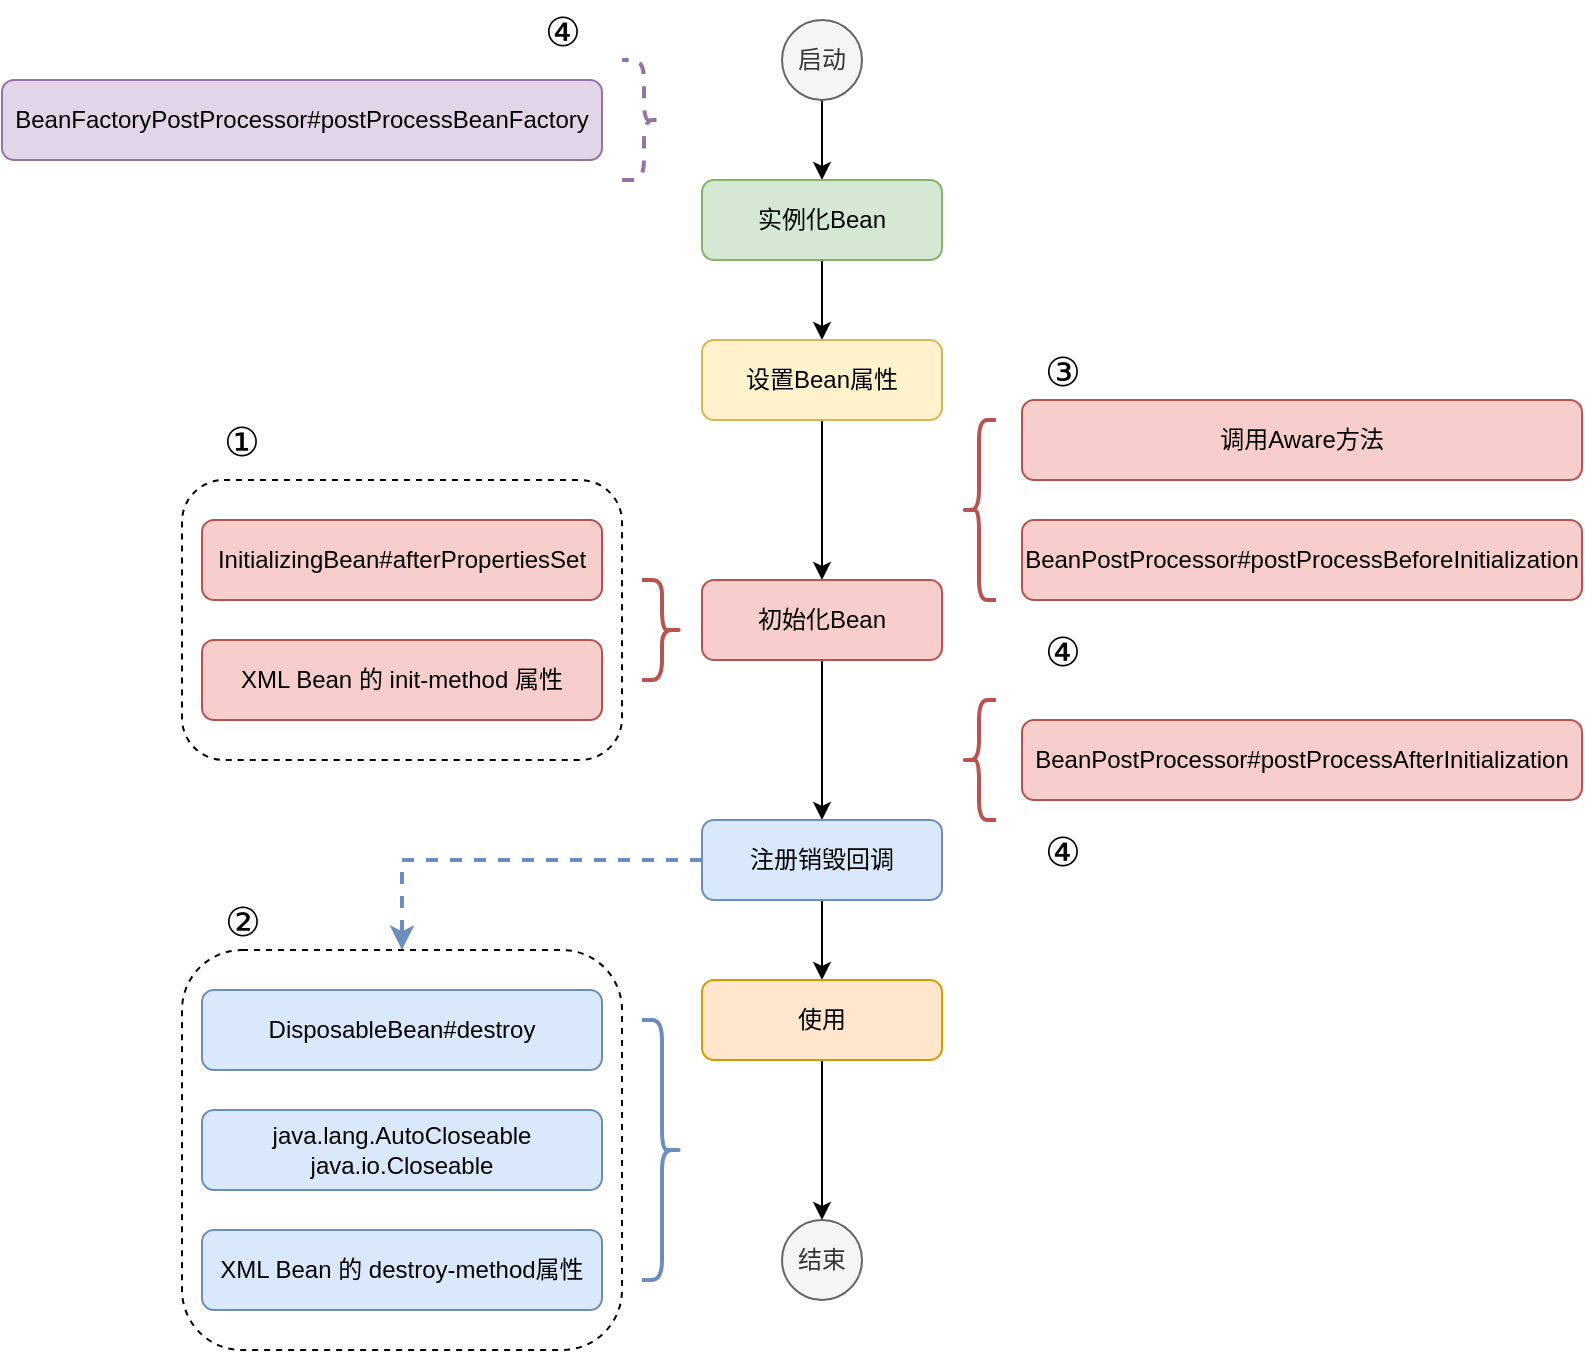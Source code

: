 <mxfile version="12.4.2" type="device" pages="1"><diagram id="3k9iS63QTuktHZgAB87f" name="第 1 页"><mxGraphModel dx="1933" dy="830" grid="1" gridSize="10" guides="1" tooltips="1" connect="1" arrows="1" fold="1" page="1" pageScale="1" pageWidth="827" pageHeight="1169" math="0" shadow="0"><root><mxCell id="0"/><mxCell id="1" parent="0"/><mxCell id="PSf7GRbKaHj4a42h-vwM-44" value="" style="rounded=1;whiteSpace=wrap;html=1;strokeWidth=1;dashed=1;" vertex="1" parent="1"><mxGeometry x="20" y="350" width="220" height="140" as="geometry"/></mxCell><mxCell id="PSf7GRbKaHj4a42h-vwM-42" value="" style="rounded=1;whiteSpace=wrap;html=1;strokeWidth=1;dashed=1;" vertex="1" parent="1"><mxGeometry x="20" y="585" width="220" height="200" as="geometry"/></mxCell><mxCell id="PSf7GRbKaHj4a42h-vwM-5" style="edgeStyle=orthogonalEdgeStyle;rounded=0;orthogonalLoop=1;jettySize=auto;html=1;entryX=0.5;entryY=0;entryDx=0;entryDy=0;fillColor=#d5e8d4;strokeColor=#000000;" edge="1" parent="1" source="PSf7GRbKaHj4a42h-vwM-3" target="PSf7GRbKaHj4a42h-vwM-4"><mxGeometry relative="1" as="geometry"/></mxCell><mxCell id="PSf7GRbKaHj4a42h-vwM-3" value="启动" style="ellipse;whiteSpace=wrap;html=1;aspect=fixed;fillColor=#f5f5f5;strokeColor=#666666;fontColor=#333333;" vertex="1" parent="1"><mxGeometry x="320" y="120" width="40" height="40" as="geometry"/></mxCell><mxCell id="PSf7GRbKaHj4a42h-vwM-7" style="edgeStyle=orthogonalEdgeStyle;rounded=0;orthogonalLoop=1;jettySize=auto;html=1;entryX=0.5;entryY=0;entryDx=0;entryDy=0;fillColor=#d5e8d4;strokeColor=#000000;" edge="1" parent="1" source="PSf7GRbKaHj4a42h-vwM-4" target="PSf7GRbKaHj4a42h-vwM-6"><mxGeometry relative="1" as="geometry"/></mxCell><mxCell id="PSf7GRbKaHj4a42h-vwM-4" value="实例化Bean" style="rounded=1;whiteSpace=wrap;html=1;fillColor=#d5e8d4;strokeColor=#82b366;" vertex="1" parent="1"><mxGeometry x="280" y="200" width="120" height="40" as="geometry"/></mxCell><mxCell id="PSf7GRbKaHj4a42h-vwM-9" style="edgeStyle=orthogonalEdgeStyle;rounded=0;orthogonalLoop=1;jettySize=auto;html=1;entryX=0.5;entryY=0;entryDx=0;entryDy=0;fillColor=#d5e8d4;strokeColor=#000000;" edge="1" parent="1" source="PSf7GRbKaHj4a42h-vwM-6" target="PSf7GRbKaHj4a42h-vwM-8"><mxGeometry relative="1" as="geometry"/></mxCell><mxCell id="PSf7GRbKaHj4a42h-vwM-6" value="设置Bean属性" style="rounded=1;whiteSpace=wrap;html=1;fillColor=#fff2cc;strokeColor=#d6b656;" vertex="1" parent="1"><mxGeometry x="280" y="280" width="120" height="40" as="geometry"/></mxCell><mxCell id="PSf7GRbKaHj4a42h-vwM-16" style="edgeStyle=orthogonalEdgeStyle;rounded=0;orthogonalLoop=1;jettySize=auto;html=1;fillColor=#d5e8d4;strokeColor=#000000;" edge="1" parent="1" source="PSf7GRbKaHj4a42h-vwM-8" target="PSf7GRbKaHj4a42h-vwM-15"><mxGeometry relative="1" as="geometry"/></mxCell><mxCell id="PSf7GRbKaHj4a42h-vwM-8" value="初始化Bean" style="rounded=1;whiteSpace=wrap;html=1;fillColor=#f8cecc;strokeColor=#b85450;" vertex="1" parent="1"><mxGeometry x="280" y="400" width="120" height="40" as="geometry"/></mxCell><mxCell id="PSf7GRbKaHj4a42h-vwM-11" value="InitializingBean#afterPropertiesSet" style="rounded=1;whiteSpace=wrap;html=1;fillColor=#f8cecc;strokeColor=#b85450;" vertex="1" parent="1"><mxGeometry x="30" y="370" width="200" height="40" as="geometry"/></mxCell><mxCell id="PSf7GRbKaHj4a42h-vwM-12" value="" style="shape=curlyBracket;whiteSpace=wrap;html=1;rounded=1;direction=west;fillColor=#f8cecc;strokeColor=#b85450;strokeWidth=2;perimeterSpacing=0;" vertex="1" parent="1"><mxGeometry x="250" y="400" width="20" height="50" as="geometry"/></mxCell><mxCell id="PSf7GRbKaHj4a42h-vwM-14" value="XML Bean 的 init-method 属性" style="rounded=1;whiteSpace=wrap;html=1;fillColor=#f8cecc;strokeColor=#b85450;" vertex="1" parent="1"><mxGeometry x="30" y="430" width="200" height="40" as="geometry"/></mxCell><mxCell id="PSf7GRbKaHj4a42h-vwM-26" style="edgeStyle=orthogonalEdgeStyle;rounded=0;orthogonalLoop=1;jettySize=auto;html=1;entryX=0.5;entryY=0;entryDx=0;entryDy=0;fillColor=#d5e8d4;strokeColor=#000000;" edge="1" parent="1" source="PSf7GRbKaHj4a42h-vwM-15" target="PSf7GRbKaHj4a42h-vwM-25"><mxGeometry relative="1" as="geometry"/></mxCell><mxCell id="PSf7GRbKaHj4a42h-vwM-43" style="edgeStyle=orthogonalEdgeStyle;rounded=0;orthogonalLoop=1;jettySize=auto;html=1;entryX=0.5;entryY=0;entryDx=0;entryDy=0;dashed=1;strokeColor=#6c8ebf;fillColor=#dae8fc;strokeWidth=2;" edge="1" parent="1" source="PSf7GRbKaHj4a42h-vwM-15" target="PSf7GRbKaHj4a42h-vwM-42"><mxGeometry relative="1" as="geometry"/></mxCell><mxCell id="PSf7GRbKaHj4a42h-vwM-15" value="注册销毁回调" style="rounded=1;whiteSpace=wrap;html=1;fillColor=#dae8fc;strokeColor=#6c8ebf;" vertex="1" parent="1"><mxGeometry x="280" y="520" width="120" height="40" as="geometry"/></mxCell><mxCell id="PSf7GRbKaHj4a42h-vwM-17" value="" style="shape=curlyBracket;whiteSpace=wrap;html=1;rounded=1;direction=west;fillColor=#dae8fc;strokeColor=#6c8ebf;strokeWidth=2;" vertex="1" parent="1"><mxGeometry x="250" y="620" width="20" height="130" as="geometry"/></mxCell><mxCell id="PSf7GRbKaHj4a42h-vwM-20" value="DisposableBean#destroy" style="rounded=1;whiteSpace=wrap;html=1;fillColor=#dae8fc;strokeColor=#6c8ebf;" vertex="1" parent="1"><mxGeometry x="30" y="605" width="200" height="40" as="geometry"/></mxCell><mxCell id="PSf7GRbKaHj4a42h-vwM-22" value="java.lang.AutoCloseable&lt;br&gt;java.io.Closeable" style="rounded=1;whiteSpace=wrap;html=1;fillColor=#dae8fc;strokeColor=#6c8ebf;" vertex="1" parent="1"><mxGeometry x="30" y="665" width="200" height="40" as="geometry"/></mxCell><mxCell id="PSf7GRbKaHj4a42h-vwM-24" value="XML Bean 的 destroy-method属性" style="rounded=1;whiteSpace=wrap;html=1;fillColor=#dae8fc;strokeColor=#6c8ebf;" vertex="1" parent="1"><mxGeometry x="30" y="725" width="200" height="40" as="geometry"/></mxCell><mxCell id="PSf7GRbKaHj4a42h-vwM-29" style="edgeStyle=orthogonalEdgeStyle;rounded=0;orthogonalLoop=1;jettySize=auto;html=1;fillColor=#d5e8d4;strokeColor=#000000;" edge="1" parent="1" source="PSf7GRbKaHj4a42h-vwM-25" target="PSf7GRbKaHj4a42h-vwM-28"><mxGeometry relative="1" as="geometry"/></mxCell><mxCell id="PSf7GRbKaHj4a42h-vwM-25" value="使用" style="rounded=1;whiteSpace=wrap;html=1;fillColor=#ffe6cc;strokeColor=#d79b00;" vertex="1" parent="1"><mxGeometry x="280" y="600" width="120" height="40" as="geometry"/></mxCell><mxCell id="PSf7GRbKaHj4a42h-vwM-28" value="结束" style="ellipse;whiteSpace=wrap;html=1;aspect=fixed;fillColor=#f5f5f5;strokeColor=#666666;fontColor=#333333;" vertex="1" parent="1"><mxGeometry x="320" y="720" width="40" height="40" as="geometry"/></mxCell><mxCell id="PSf7GRbKaHj4a42h-vwM-30" value="" style="shape=curlyBracket;whiteSpace=wrap;html=1;rounded=1;fillColor=#f8cecc;strokeColor=#b85450;strokeWidth=2;" vertex="1" parent="1"><mxGeometry x="410" y="320" width="17" height="90" as="geometry"/></mxCell><mxCell id="PSf7GRbKaHj4a42h-vwM-32" value="调用Aware方法" style="rounded=1;whiteSpace=wrap;html=1;fillColor=#f8cecc;strokeColor=#b85450;" vertex="1" parent="1"><mxGeometry x="440" y="310" width="280" height="40" as="geometry"/></mxCell><mxCell id="PSf7GRbKaHj4a42h-vwM-37" value="BeanPostProcessor#postProcessBeforeInitialization" style="rounded=1;whiteSpace=wrap;html=1;fillColor=#f8cecc;strokeColor=#b85450;" vertex="1" parent="1"><mxGeometry x="440" y="370" width="280" height="40" as="geometry"/></mxCell><mxCell id="PSf7GRbKaHj4a42h-vwM-38" value="" style="shape=curlyBracket;whiteSpace=wrap;html=1;rounded=1;fillColor=#f8cecc;strokeColor=#b85450;strokeWidth=2;" vertex="1" parent="1"><mxGeometry x="410" y="460" width="17" height="60" as="geometry"/></mxCell><mxCell id="PSf7GRbKaHj4a42h-vwM-39" value="BeanPostProcessor#postProcessAfterInitialization" style="rounded=1;whiteSpace=wrap;html=1;fillColor=#f8cecc;strokeColor=#b85450;" vertex="1" parent="1"><mxGeometry x="440" y="470" width="280" height="40" as="geometry"/></mxCell><mxCell id="PSf7GRbKaHj4a42h-vwM-49" value="①" style="text;html=1;strokeColor=none;fillColor=none;align=center;verticalAlign=middle;whiteSpace=wrap;rounded=0;dashed=1;fontStyle=0;strokeWidth=1;fontSize=20;" vertex="1" parent="1"><mxGeometry x="30" y="320" width="40" height="20" as="geometry"/></mxCell><mxCell id="PSf7GRbKaHj4a42h-vwM-50" value="②" style="text;html=1;align=center;verticalAlign=middle;resizable=0;points=[];;autosize=1;fontSize=20;" vertex="1" parent="1"><mxGeometry x="30" y="555" width="40" height="30" as="geometry"/></mxCell><mxCell id="PSf7GRbKaHj4a42h-vwM-51" value="③" style="text;html=1;align=center;verticalAlign=middle;resizable=0;points=[];;autosize=1;fontSize=20;" vertex="1" parent="1"><mxGeometry x="440" y="280" width="40" height="30" as="geometry"/></mxCell><mxCell id="PSf7GRbKaHj4a42h-vwM-52" value="④" style="text;html=1;align=center;verticalAlign=middle;resizable=0;points=[];;autosize=1;fontSize=20;" vertex="1" parent="1"><mxGeometry x="440" y="420" width="40" height="30" as="geometry"/></mxCell><mxCell id="PSf7GRbKaHj4a42h-vwM-54" value="BeanFactoryPostProcessor#postProcessBeanFactory" style="rounded=1;whiteSpace=wrap;html=1;fillColor=#e1d5e7;strokeColor=#9673a6;" vertex="1" parent="1"><mxGeometry x="-70" y="150" width="300" height="40" as="geometry"/></mxCell><mxCell id="PSf7GRbKaHj4a42h-vwM-55" value="" style="shape=curlyBracket;whiteSpace=wrap;html=1;rounded=1;dashed=1;strokeWidth=2;direction=west;size=0.45;fillColor=#e1d5e7;strokeColor=#9673a6;" vertex="1" parent="1"><mxGeometry x="240" y="140" width="20" height="60" as="geometry"/></mxCell><mxCell id="PSf7GRbKaHj4a42h-vwM-57" value="④" style="text;html=1;align=center;verticalAlign=middle;resizable=0;points=[];;autosize=1;fontSize=20;" vertex="1" parent="1"><mxGeometry x="440" y="520" width="40" height="30" as="geometry"/></mxCell><mxCell id="PSf7GRbKaHj4a42h-vwM-58" value="④" style="text;html=1;align=center;verticalAlign=middle;resizable=0;points=[];;autosize=1;fontSize=20;" vertex="1" parent="1"><mxGeometry x="190" y="110" width="40" height="30" as="geometry"/></mxCell></root></mxGraphModel></diagram></mxfile>